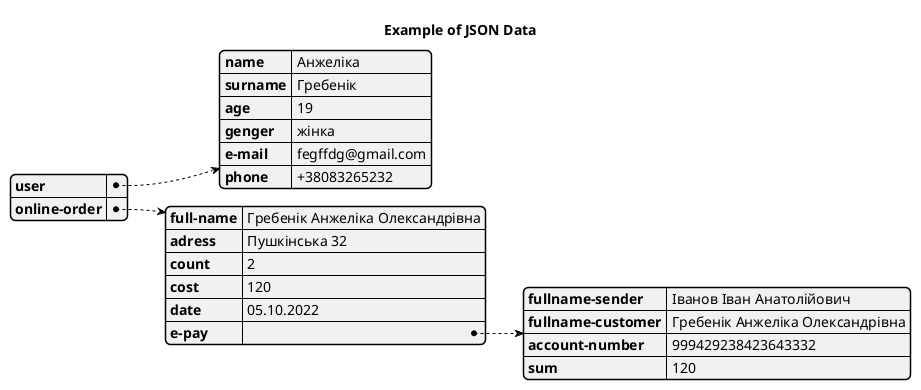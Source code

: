 @startjson

title Example of JSON Data
{
"user": {
    "name": "Анжеліка",
    "surname": "Гребенік",
    "age": "19",
    "genger": "жінка",
    "e-mail": "fegffdg@gmail.com",
    "phone": "+38083265232"
  },
  "online-order": {
    "full-name": "Гребенік Анжеліка Олександрівна",
    "adress": "Пушкінська 32",
    "count": "2",
    "cost":"120",
    "date": "05.10.2022",
    "e-pay": {
      "fullname-sender": "Іванов Іван Анатолійович",
      "fullname-customer": "Гребенік Анжеліка Олександрівна",
      "account-number": "999429238423643332",
      "sum": "120"
    }
  }
}
@endjson